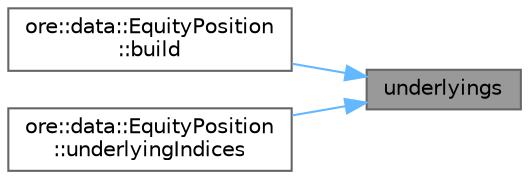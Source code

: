 digraph "underlyings"
{
 // INTERACTIVE_SVG=YES
 // LATEX_PDF_SIZE
  bgcolor="transparent";
  edge [fontname=Helvetica,fontsize=10,labelfontname=Helvetica,labelfontsize=10];
  node [fontname=Helvetica,fontsize=10,shape=box,height=0.2,width=0.4];
  rankdir="RL";
  Node1 [label="underlyings",height=0.2,width=0.4,color="gray40", fillcolor="grey60", style="filled", fontcolor="black",tooltip=" "];
  Node1 -> Node2 [dir="back",color="steelblue1",style="solid"];
  Node2 [label="ore::data::EquityPosition\l::build",height=0.2,width=0.4,color="grey40", fillcolor="white", style="filled",URL="$classore_1_1data_1_1_equity_position.html#ab1db499ff5e65c59fd2009d62276fdaf",tooltip=" "];
  Node1 -> Node3 [dir="back",color="steelblue1",style="solid"];
  Node3 [label="ore::data::EquityPosition\l::underlyingIndices",height=0.2,width=0.4,color="grey40", fillcolor="white", style="filled",URL="$classore_1_1data_1_1_equity_position.html#a5172c779c3cbbd760ae110e62e08bb35",tooltip=" "];
}
